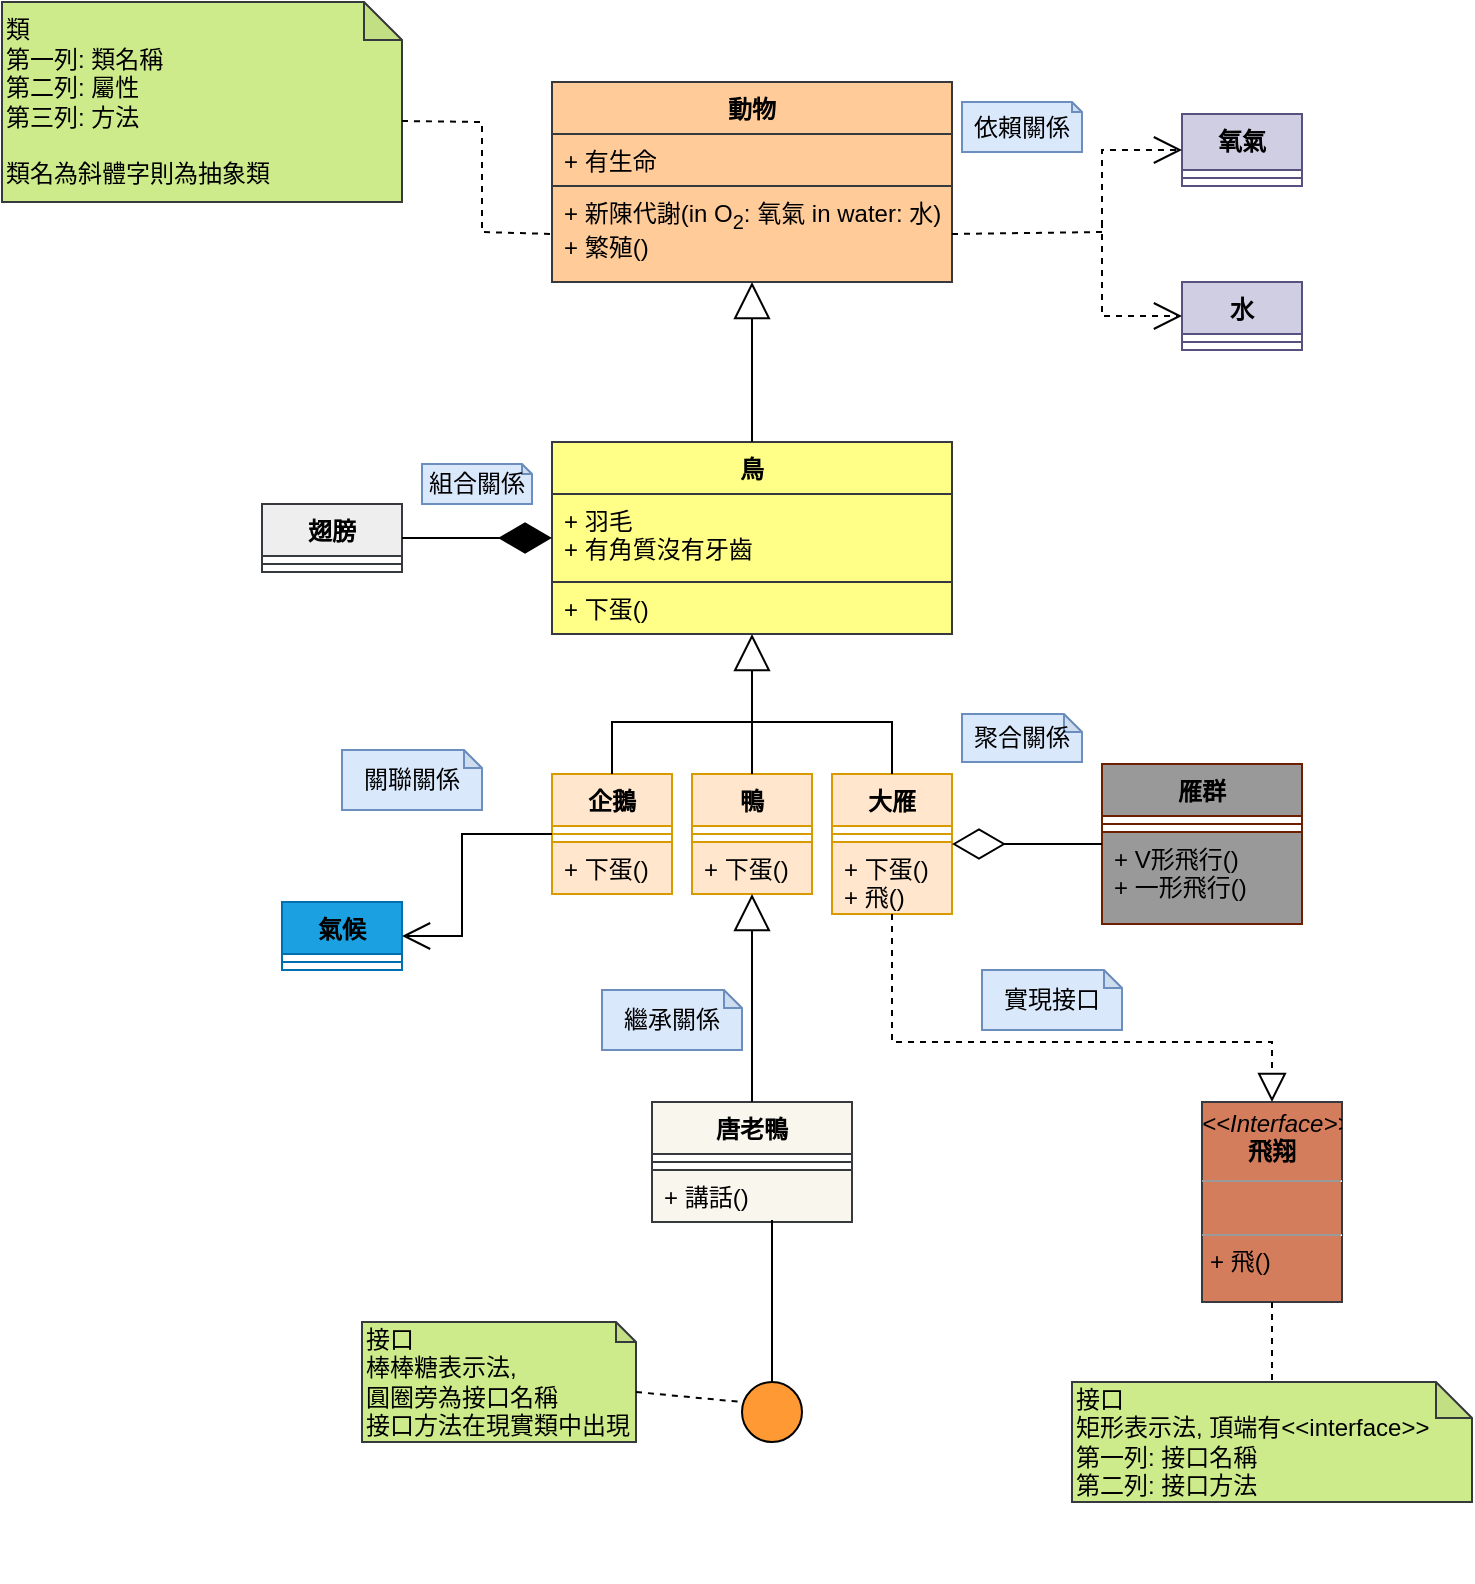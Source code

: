 <mxfile version="22.0.8" type="github">
  <diagram name="第 1 页" id="tRKL3zJDjqEbPzCZBglQ">
    <mxGraphModel dx="2261" dy="1927" grid="1" gridSize="10" guides="1" tooltips="1" connect="1" arrows="1" fold="1" page="1" pageScale="1" pageWidth="827" pageHeight="1169" math="0" shadow="0">
      <root>
        <mxCell id="0" />
        <mxCell id="1" parent="0" />
        <mxCell id="dP7mwo_c5Y8PbHn4qSNO-1" value="類&lt;br&gt;第一列: 類名稱&lt;br&gt;第二列: 屬性&lt;br&gt;第三列: 方法&lt;br&gt;&lt;br&gt;類名為斜體字則為抽象類" style="shape=note;whiteSpace=wrap;html=1;backgroundOutline=1;darkOpacity=0.05;align=left;fillColor=#cdeb8b;strokeColor=#36393d;size=19;" parent="1" vertex="1">
          <mxGeometry x="-20" y="-1000" width="200" height="100" as="geometry" />
        </mxCell>
        <mxCell id="dP7mwo_c5Y8PbHn4qSNO-6" value="動物" style="swimlane;fontStyle=1;align=center;verticalAlign=top;childLayout=stackLayout;horizontal=1;startSize=26;horizontalStack=0;resizeParent=1;resizeParentMax=0;resizeLast=0;collapsible=1;marginBottom=0;whiteSpace=wrap;html=1;fillColor=#ffcc99;strokeColor=#36393d;" parent="1" vertex="1">
          <mxGeometry x="255" y="-960" width="200" height="100" as="geometry" />
        </mxCell>
        <mxCell id="dP7mwo_c5Y8PbHn4qSNO-7" value="+ 有生命" style="text;strokeColor=#36393d;fillColor=#ffcc99;align=left;verticalAlign=top;spacingLeft=4;spacingRight=4;overflow=hidden;rotatable=0;points=[[0,0.5],[1,0.5]];portConstraint=eastwest;whiteSpace=wrap;html=1;" parent="dP7mwo_c5Y8PbHn4qSNO-6" vertex="1">
          <mxGeometry y="26" width="200" height="26" as="geometry" />
        </mxCell>
        <mxCell id="dP7mwo_c5Y8PbHn4qSNO-9" value="+ 新陳代謝(in O&lt;sub&gt;2&lt;/sub&gt;: 氧氣 in water: 水)&lt;br&gt;+ 繁殖()&lt;span style=&quot;border-color: var(--border-color); font-size: 10px;&quot;&gt;&lt;br style=&quot;border-color: var(--border-color);&quot;&gt;&lt;/span&gt;" style="text;strokeColor=#36393d;fillColor=#ffcc99;align=left;verticalAlign=top;spacingLeft=4;spacingRight=4;overflow=hidden;rotatable=0;points=[[0,0.5],[1,0.5]];portConstraint=eastwest;whiteSpace=wrap;html=1;" parent="dP7mwo_c5Y8PbHn4qSNO-6" vertex="1">
          <mxGeometry y="52" width="200" height="48" as="geometry" />
        </mxCell>
        <mxCell id="dP7mwo_c5Y8PbHn4qSNO-16" value="水" style="swimlane;fontStyle=1;align=center;verticalAlign=top;childLayout=stackLayout;horizontal=1;startSize=26;horizontalStack=0;resizeParent=1;resizeParentMax=0;resizeLast=0;collapsible=1;marginBottom=0;whiteSpace=wrap;html=1;fillColor=#d0cee2;strokeColor=#56517e;" parent="1" vertex="1">
          <mxGeometry x="570" y="-860" width="60" height="34" as="geometry" />
        </mxCell>
        <mxCell id="dP7mwo_c5Y8PbHn4qSNO-18" value="" style="line;strokeWidth=1;fillColor=#d0cee2;align=left;verticalAlign=middle;spacingTop=-1;spacingLeft=3;spacingRight=3;rotatable=0;labelPosition=right;points=[];portConstraint=eastwest;strokeColor=#56517e;" parent="dP7mwo_c5Y8PbHn4qSNO-16" vertex="1">
          <mxGeometry y="26" width="60" height="8" as="geometry" />
        </mxCell>
        <mxCell id="dP7mwo_c5Y8PbHn4qSNO-20" value="氧氣" style="swimlane;fontStyle=1;align=center;verticalAlign=top;childLayout=stackLayout;horizontal=1;startSize=28;horizontalStack=0;resizeParent=1;resizeParentMax=0;resizeLast=0;collapsible=1;marginBottom=0;whiteSpace=wrap;html=1;glass=0;rounded=0;shadow=0;swimlaneFillColor=none;fillColor=#d0cee2;strokeColor=#56517e;" parent="1" vertex="1">
          <mxGeometry x="570" y="-944" width="60" height="36" as="geometry" />
        </mxCell>
        <object label=" " placeholders="1" id="dP7mwo_c5Y8PbHn4qSNO-22">
          <mxCell style="line;strokeWidth=1;fillColor=#d0cee2;align=left;verticalAlign=middle;spacingTop=-1;spacingLeft=3;spacingRight=3;rotatable=0;labelPosition=right;points=[];portConstraint=eastwest;strokeColor=#56517e;" parent="dP7mwo_c5Y8PbHn4qSNO-20" vertex="1">
            <mxGeometry y="28" width="60" height="8" as="geometry" />
          </mxCell>
        </object>
        <mxCell id="dP7mwo_c5Y8PbHn4qSNO-25" value="依賴關係" style="shape=note;whiteSpace=wrap;html=1;backgroundOutline=1;darkOpacity=0.05;size=5;fillColor=#dae8fc;strokeColor=#6c8ebf;" parent="1" vertex="1">
          <mxGeometry x="460" y="-950" width="60" height="25" as="geometry" />
        </mxCell>
        <mxCell id="dP7mwo_c5Y8PbHn4qSNO-26" value="鳥" style="swimlane;fontStyle=1;align=center;verticalAlign=top;childLayout=stackLayout;horizontal=1;startSize=26;horizontalStack=0;resizeParent=1;resizeParentMax=0;resizeLast=0;collapsible=1;marginBottom=0;whiteSpace=wrap;html=1;fillColor=#ffff88;strokeColor=#36393d;" parent="1" vertex="1">
          <mxGeometry x="255" y="-780" width="200" height="96" as="geometry" />
        </mxCell>
        <mxCell id="dP7mwo_c5Y8PbHn4qSNO-27" value="+ 羽毛&lt;br&gt;+ 有角質沒有牙齒" style="text;strokeColor=#36393d;fillColor=#ffff88;align=left;verticalAlign=top;spacingLeft=4;spacingRight=4;overflow=hidden;rotatable=0;points=[[0,0.5],[1,0.5]];portConstraint=eastwest;whiteSpace=wrap;html=1;" parent="dP7mwo_c5Y8PbHn4qSNO-26" vertex="1">
          <mxGeometry y="26" width="200" height="44" as="geometry" />
        </mxCell>
        <mxCell id="dP7mwo_c5Y8PbHn4qSNO-28" value="+ 下蛋()" style="text;strokeColor=#36393d;fillColor=#ffff88;align=left;verticalAlign=top;spacingLeft=4;spacingRight=4;overflow=hidden;rotatable=0;points=[[0,0.5],[1,0.5]];portConstraint=eastwest;whiteSpace=wrap;html=1;" parent="dP7mwo_c5Y8PbHn4qSNO-26" vertex="1">
          <mxGeometry y="70" width="200" height="26" as="geometry" />
        </mxCell>
        <mxCell id="dP7mwo_c5Y8PbHn4qSNO-29" value="組合關係" style="shape=note;whiteSpace=wrap;html=1;backgroundOutline=1;darkOpacity=0.05;size=5;fillColor=#dae8fc;strokeColor=#6c8ebf;" parent="1" vertex="1">
          <mxGeometry x="190" y="-769" width="55" height="20" as="geometry" />
        </mxCell>
        <mxCell id="dP7mwo_c5Y8PbHn4qSNO-31" value="翅膀" style="swimlane;fontStyle=1;align=center;verticalAlign=top;childLayout=stackLayout;horizontal=1;startSize=26;horizontalStack=0;resizeParent=1;resizeParentMax=0;resizeLast=0;collapsible=1;marginBottom=0;whiteSpace=wrap;html=1;fillColor=#eeeeee;strokeColor=#36393d;" parent="1" vertex="1">
          <mxGeometry x="110" y="-749" width="70" height="34" as="geometry" />
        </mxCell>
        <mxCell id="dP7mwo_c5Y8PbHn4qSNO-33" value="" style="line;strokeWidth=1;fillColor=#eeeeee;align=left;verticalAlign=middle;spacingTop=-1;spacingLeft=3;spacingRight=3;rotatable=0;labelPosition=right;points=[];portConstraint=eastwest;strokeColor=#36393d;" parent="dP7mwo_c5Y8PbHn4qSNO-31" vertex="1">
          <mxGeometry y="26" width="70" height="8" as="geometry" />
        </mxCell>
        <mxCell id="dP7mwo_c5Y8PbHn4qSNO-52" value="關聯關係" style="shape=note;whiteSpace=wrap;html=1;backgroundOutline=1;darkOpacity=0.05;size=9;fillColor=#dae8fc;strokeColor=#6c8ebf;" parent="1" vertex="1">
          <mxGeometry x="150" y="-626" width="70" height="30" as="geometry" />
        </mxCell>
        <mxCell id="dP7mwo_c5Y8PbHn4qSNO-53" value="氣候" style="swimlane;fontStyle=1;align=center;verticalAlign=top;childLayout=stackLayout;horizontal=1;startSize=26;horizontalStack=0;resizeParent=1;resizeParentMax=0;resizeLast=0;collapsible=1;marginBottom=0;whiteSpace=wrap;html=1;fillColor=#1ba1e2;strokeColor=#006EAF;fontColor=#000000;" parent="1" vertex="1">
          <mxGeometry x="120" y="-550" width="60" height="34" as="geometry" />
        </mxCell>
        <mxCell id="dP7mwo_c5Y8PbHn4qSNO-55" value="" style="line;strokeWidth=1;fillColor=#1ba1e2;align=left;verticalAlign=middle;spacingTop=-1;spacingLeft=3;spacingRight=3;rotatable=0;labelPosition=right;points=[];portConstraint=eastwest;strokeColor=#006EAF;fontColor=#ffffff;" parent="dP7mwo_c5Y8PbHn4qSNO-53" vertex="1">
          <mxGeometry y="26" width="60" height="8" as="geometry" />
        </mxCell>
        <mxCell id="dP7mwo_c5Y8PbHn4qSNO-62" value="企鵝" style="swimlane;fontStyle=1;align=center;verticalAlign=top;childLayout=stackLayout;horizontal=1;startSize=26;horizontalStack=0;resizeParent=1;resizeParentMax=0;resizeLast=0;collapsible=1;marginBottom=0;whiteSpace=wrap;html=1;fillColor=#ffe6cc;strokeColor=#d79b00;" parent="1" vertex="1">
          <mxGeometry x="255" y="-614" width="60" height="60" as="geometry" />
        </mxCell>
        <mxCell id="dP7mwo_c5Y8PbHn4qSNO-64" value="" style="line;strokeWidth=1;fillColor=#ffe6cc;align=left;verticalAlign=middle;spacingTop=-1;spacingLeft=3;spacingRight=3;rotatable=0;labelPosition=right;points=[];portConstraint=eastwest;strokeColor=#d79b00;" parent="dP7mwo_c5Y8PbHn4qSNO-62" vertex="1">
          <mxGeometry y="26" width="60" height="8" as="geometry" />
        </mxCell>
        <mxCell id="dP7mwo_c5Y8PbHn4qSNO-65" value="+ 下蛋()" style="text;strokeColor=#d79b00;fillColor=#ffe6cc;align=left;verticalAlign=top;spacingLeft=4;spacingRight=4;overflow=hidden;rotatable=0;points=[[0,0.5],[1,0.5]];portConstraint=eastwest;whiteSpace=wrap;html=1;" parent="dP7mwo_c5Y8PbHn4qSNO-62" vertex="1">
          <mxGeometry y="34" width="60" height="26" as="geometry" />
        </mxCell>
        <mxCell id="dP7mwo_c5Y8PbHn4qSNO-72" value="鴨" style="swimlane;fontStyle=1;align=center;verticalAlign=top;childLayout=stackLayout;horizontal=1;startSize=26;horizontalStack=0;resizeParent=1;resizeParentMax=0;resizeLast=0;collapsible=1;marginBottom=0;whiteSpace=wrap;html=1;fillColor=#ffe6cc;strokeColor=#d79b00;" parent="1" vertex="1">
          <mxGeometry x="325" y="-614" width="60" height="60" as="geometry" />
        </mxCell>
        <mxCell id="dP7mwo_c5Y8PbHn4qSNO-73" value="" style="line;strokeWidth=1;fillColor=#ffe6cc;align=left;verticalAlign=middle;spacingTop=-1;spacingLeft=3;spacingRight=3;rotatable=0;labelPosition=right;points=[];portConstraint=eastwest;strokeColor=#d79b00;" parent="dP7mwo_c5Y8PbHn4qSNO-72" vertex="1">
          <mxGeometry y="26" width="60" height="8" as="geometry" />
        </mxCell>
        <mxCell id="dP7mwo_c5Y8PbHn4qSNO-74" value="+ 下蛋()" style="text;strokeColor=#d79b00;fillColor=#ffe6cc;align=left;verticalAlign=top;spacingLeft=4;spacingRight=4;overflow=hidden;rotatable=0;points=[[0,0.5],[1,0.5]];portConstraint=eastwest;whiteSpace=wrap;html=1;" parent="dP7mwo_c5Y8PbHn4qSNO-72" vertex="1">
          <mxGeometry y="34" width="60" height="26" as="geometry" />
        </mxCell>
        <mxCell id="dP7mwo_c5Y8PbHn4qSNO-75" value="大雁" style="swimlane;fontStyle=1;align=center;verticalAlign=top;childLayout=stackLayout;horizontal=1;startSize=26;horizontalStack=0;resizeParent=1;resizeParentMax=0;resizeLast=0;collapsible=1;marginBottom=0;whiteSpace=wrap;html=1;fillColor=#ffe6cc;strokeColor=#d79b00;" parent="1" vertex="1">
          <mxGeometry x="395" y="-614" width="60" height="70" as="geometry" />
        </mxCell>
        <mxCell id="dP7mwo_c5Y8PbHn4qSNO-76" value="" style="line;strokeWidth=1;fillColor=#ffe6cc;align=left;verticalAlign=middle;spacingTop=-1;spacingLeft=3;spacingRight=3;rotatable=0;labelPosition=right;points=[];portConstraint=eastwest;strokeColor=#d79b00;" parent="dP7mwo_c5Y8PbHn4qSNO-75" vertex="1">
          <mxGeometry y="26" width="60" height="8" as="geometry" />
        </mxCell>
        <mxCell id="dP7mwo_c5Y8PbHn4qSNO-77" value="+ 下蛋()&lt;br&gt;+ 飛()" style="text;strokeColor=#d79b00;fillColor=#ffe6cc;align=left;verticalAlign=top;spacingLeft=4;spacingRight=4;overflow=hidden;rotatable=0;points=[[0,0.5],[1,0.5]];portConstraint=eastwest;whiteSpace=wrap;html=1;" parent="dP7mwo_c5Y8PbHn4qSNO-75" vertex="1">
          <mxGeometry y="34" width="60" height="36" as="geometry" />
        </mxCell>
        <mxCell id="bzGtG0nwkFqxvTI92fdI-1" value="繼承關係" style="shape=note;whiteSpace=wrap;html=1;backgroundOutline=1;darkOpacity=0.05;size=9;fillColor=#dae8fc;strokeColor=#6c8ebf;" parent="1" vertex="1">
          <mxGeometry x="280" y="-506" width="70" height="30" as="geometry" />
        </mxCell>
        <mxCell id="bzGtG0nwkFqxvTI92fdI-2" value="聚合關係" style="shape=note;whiteSpace=wrap;html=1;backgroundOutline=1;darkOpacity=0.05;size=9;fillColor=#dae8fc;strokeColor=#6c8ebf;" parent="1" vertex="1">
          <mxGeometry x="460" y="-644" width="60" height="24" as="geometry" />
        </mxCell>
        <mxCell id="bzGtG0nwkFqxvTI92fdI-3" value="雁群" style="swimlane;fontStyle=1;align=center;verticalAlign=top;childLayout=stackLayout;horizontal=1;startSize=26;horizontalStack=0;resizeParent=1;resizeParentMax=0;resizeLast=0;collapsible=1;marginBottom=0;whiteSpace=wrap;html=1;fillColor=#999999;fontColor=#000000;strokeColor=#6D1F00;" parent="1" vertex="1">
          <mxGeometry x="530" y="-619" width="100" height="80" as="geometry" />
        </mxCell>
        <mxCell id="bzGtG0nwkFqxvTI92fdI-5" value="" style="line;strokeWidth=1;fillColor=#999999;align=left;verticalAlign=middle;spacingTop=-1;spacingLeft=3;spacingRight=3;rotatable=0;labelPosition=right;points=[];portConstraint=eastwest;strokeColor=#6D1F00;fontColor=#000000;" parent="bzGtG0nwkFqxvTI92fdI-3" vertex="1">
          <mxGeometry y="26" width="100" height="8" as="geometry" />
        </mxCell>
        <mxCell id="bzGtG0nwkFqxvTI92fdI-6" value="+ V形飛行()&lt;br&gt;+ 一形飛行()" style="text;strokeColor=#6D1F00;fillColor=#999999;align=left;verticalAlign=top;spacingLeft=4;spacingRight=4;overflow=hidden;rotatable=0;points=[[0,0.5],[1,0.5]];portConstraint=eastwest;whiteSpace=wrap;html=1;fontColor=#000000;" parent="bzGtG0nwkFqxvTI92fdI-3" vertex="1">
          <mxGeometry y="34" width="100" height="46" as="geometry" />
        </mxCell>
        <mxCell id="bzGtG0nwkFqxvTI92fdI-7" value="唐老鴨" style="swimlane;fontStyle=1;align=center;verticalAlign=top;childLayout=stackLayout;horizontal=1;startSize=26;horizontalStack=0;resizeParent=1;resizeParentMax=0;resizeLast=0;collapsible=1;marginBottom=0;whiteSpace=wrap;html=1;fillColor=#f9f7ed;strokeColor=#36393d;" parent="1" vertex="1">
          <mxGeometry x="305" y="-450" width="100" height="60" as="geometry" />
        </mxCell>
        <mxCell id="bzGtG0nwkFqxvTI92fdI-9" value="" style="line;strokeWidth=1;fillColor=#f9f7ed;align=left;verticalAlign=middle;spacingTop=-1;spacingLeft=3;spacingRight=3;rotatable=0;labelPosition=right;points=[];portConstraint=eastwest;strokeColor=#36393d;" parent="bzGtG0nwkFqxvTI92fdI-7" vertex="1">
          <mxGeometry y="26" width="100" height="8" as="geometry" />
        </mxCell>
        <mxCell id="bzGtG0nwkFqxvTI92fdI-10" value="+ 講話()" style="text;strokeColor=#36393d;fillColor=#f9f7ed;align=left;verticalAlign=top;spacingLeft=4;spacingRight=4;overflow=hidden;rotatable=0;points=[[0,0.5],[1,0.5]];portConstraint=eastwest;whiteSpace=wrap;html=1;" parent="bzGtG0nwkFqxvTI92fdI-7" vertex="1">
          <mxGeometry y="34" width="100" height="26" as="geometry" />
        </mxCell>
        <mxCell id="bzGtG0nwkFqxvTI92fdI-11" value="實現接口" style="shape=note;whiteSpace=wrap;html=1;backgroundOutline=1;darkOpacity=0.05;size=9;fillColor=#dae8fc;strokeColor=#6c8ebf;" parent="1" vertex="1">
          <mxGeometry x="470" y="-516" width="70" height="30" as="geometry" />
        </mxCell>
        <mxCell id="bzGtG0nwkFqxvTI92fdI-15" value="&lt;p style=&quot;margin:0px;margin-top:4px;text-align:center;&quot;&gt;&lt;i&gt;&amp;lt;&amp;lt;Interface&amp;gt;&amp;gt;&lt;/i&gt;&lt;br&gt;&lt;b&gt;飛翔&lt;/b&gt;&lt;/p&gt;&lt;hr size=&quot;1&quot;&gt;&lt;p style=&quot;margin:0px;margin-left:4px;&quot;&gt;&lt;br&gt;&lt;/p&gt;&lt;hr size=&quot;1&quot;&gt;&lt;p style=&quot;margin:0px;margin-left:4px;&quot;&gt;+ 飛()&lt;/p&gt;" style="verticalAlign=top;align=left;overflow=fill;fontSize=12;fontFamily=Helvetica;html=1;whiteSpace=wrap;fillColor=#D47D5D;strokeColor=#36393d;" parent="1" vertex="1">
          <mxGeometry x="580" y="-450" width="70" height="100" as="geometry" />
        </mxCell>
        <mxCell id="bzGtG0nwkFqxvTI92fdI-16" value="接口&lt;br&gt;矩形表示法, 頂端有&amp;lt;&amp;lt;interface&amp;gt;&amp;gt;&lt;br&gt;第一列: 接口名稱&lt;br&gt;第二列: 接口方法" style="shape=note;whiteSpace=wrap;html=1;backgroundOutline=1;darkOpacity=0.05;align=left;size=18;fillColor=#cdeb8b;strokeColor=#36393d;" parent="1" vertex="1">
          <mxGeometry x="515" y="-310" width="200" height="60" as="geometry" />
        </mxCell>
        <mxCell id="bzGtG0nwkFqxvTI92fdI-17" value="接口&lt;br&gt;棒棒糖表示法,&lt;br&gt;圓圈旁為接口名稱&lt;br&gt;接口方法在現實類中出現" style="shape=note;whiteSpace=wrap;html=1;backgroundOutline=1;darkOpacity=0.05;align=left;size=10;fillColor=#cdeb8b;strokeColor=#36393d;" parent="1" vertex="1">
          <mxGeometry x="160" y="-340" width="137" height="60" as="geometry" />
        </mxCell>
        <mxCell id="bzGtG0nwkFqxvTI92fdI-20" value="" style="ellipse;whiteSpace=wrap;html=1;align=center;aspect=fixed;fillColor=none;strokeColor=none;resizable=0;perimeter=centerPerimeter;rotatable=0;allowArrows=0;points=[];outlineConnect=1;" parent="1" vertex="1">
          <mxGeometry x="325" y="-220" width="10" height="10" as="geometry" />
        </mxCell>
        <mxCell id="bzGtG0nwkFqxvTI92fdI-26" value="" style="endArrow=none;dashed=1;html=1;rounded=0;fontFamily=Helvetica;fontSize=12;fontColor=default;exitX=0;exitY=0;exitDx=137;exitDy=35;exitPerimeter=0;" parent="1" source="bzGtG0nwkFqxvTI92fdI-17" edge="1">
          <mxGeometry width="50" height="50" relative="1" as="geometry">
            <mxPoint x="420" y="-290" as="sourcePoint" />
            <mxPoint x="350" y="-300" as="targetPoint" />
          </mxGeometry>
        </mxCell>
        <mxCell id="bzGtG0nwkFqxvTI92fdI-28" value="" style="endArrow=none;dashed=1;html=1;rounded=0;fontFamily=Helvetica;fontSize=12;fontColor=default;exitX=0.5;exitY=1;exitDx=0;exitDy=0;entryX=0.5;entryY=0;entryDx=0;entryDy=0;entryPerimeter=0;" parent="1" source="bzGtG0nwkFqxvTI92fdI-15" target="bzGtG0nwkFqxvTI92fdI-16" edge="1">
          <mxGeometry width="50" height="50" relative="1" as="geometry">
            <mxPoint x="430" y="-390" as="sourcePoint" />
            <mxPoint x="480" y="-440" as="targetPoint" />
          </mxGeometry>
        </mxCell>
        <mxCell id="bzGtG0nwkFqxvTI92fdI-30" value="" style="endArrow=block;endSize=16;endFill=0;html=1;rounded=0;fontFamily=Helvetica;fontSize=12;fontColor=default;entryX=0.5;entryY=1;entryDx=0;entryDy=0;exitX=0.5;exitY=0;exitDx=0;exitDy=0;" parent="1" source="bzGtG0nwkFqxvTI92fdI-7" target="dP7mwo_c5Y8PbHn4qSNO-72" edge="1">
          <mxGeometry width="160" relative="1" as="geometry">
            <mxPoint x="340" y="-210" as="sourcePoint" />
            <mxPoint x="500" y="-210" as="targetPoint" />
          </mxGeometry>
        </mxCell>
        <mxCell id="bzGtG0nwkFqxvTI92fdI-31" value="" style="endArrow=block;endSize=16;endFill=0;html=1;rounded=0;fontFamily=Helvetica;fontSize=12;fontColor=default;entryX=0.5;entryY=1;entryDx=0;entryDy=0;exitX=0.5;exitY=0;exitDx=0;exitDy=0;" parent="1" source="dP7mwo_c5Y8PbHn4qSNO-72" target="dP7mwo_c5Y8PbHn4qSNO-26" edge="1">
          <mxGeometry width="160" relative="1" as="geometry">
            <mxPoint x="470" y="-372" as="sourcePoint" />
            <mxPoint x="472" y="-476" as="targetPoint" />
            <Array as="points" />
          </mxGeometry>
        </mxCell>
        <mxCell id="bzGtG0nwkFqxvTI92fdI-32" value="" style="endArrow=none;html=1;rounded=0;fontFamily=Helvetica;fontSize=12;fontColor=default;exitX=0.5;exitY=0;exitDx=0;exitDy=0;" parent="1" source="dP7mwo_c5Y8PbHn4qSNO-62" edge="1">
          <mxGeometry width="50" height="50" relative="1" as="geometry">
            <mxPoint x="430" y="-530" as="sourcePoint" />
            <mxPoint x="360" y="-640" as="targetPoint" />
            <Array as="points">
              <mxPoint x="285" y="-640" />
            </Array>
          </mxGeometry>
        </mxCell>
        <mxCell id="bzGtG0nwkFqxvTI92fdI-34" value="" style="endArrow=none;html=1;rounded=0;fontFamily=Helvetica;fontSize=12;fontColor=default;exitX=0.5;exitY=0;exitDx=0;exitDy=0;" parent="1" source="dP7mwo_c5Y8PbHn4qSNO-75" edge="1">
          <mxGeometry width="50" height="50" relative="1" as="geometry">
            <mxPoint x="414" y="-620" as="sourcePoint" />
            <mxPoint x="360" y="-640" as="targetPoint" />
            <Array as="points">
              <mxPoint x="425" y="-640" />
            </Array>
          </mxGeometry>
        </mxCell>
        <mxCell id="bzGtG0nwkFqxvTI92fdI-35" value="" style="endArrow=open;endFill=1;endSize=12;html=1;rounded=0;fontFamily=Helvetica;fontSize=12;fontColor=default;exitX=0;exitY=0.5;exitDx=0;exitDy=0;entryX=1;entryY=0.5;entryDx=0;entryDy=0;" parent="1" source="dP7mwo_c5Y8PbHn4qSNO-62" target="dP7mwo_c5Y8PbHn4qSNO-53" edge="1">
          <mxGeometry width="160" relative="1" as="geometry">
            <mxPoint x="240" y="-670" as="sourcePoint" />
            <mxPoint x="400" y="-670" as="targetPoint" />
            <Array as="points">
              <mxPoint x="210" y="-584" />
              <mxPoint x="210" y="-533" />
            </Array>
          </mxGeometry>
        </mxCell>
        <mxCell id="bzGtG0nwkFqxvTI92fdI-36" value="" style="endArrow=diamondThin;endFill=0;endSize=24;html=1;rounded=0;fontFamily=Helvetica;fontSize=12;fontColor=default;exitX=0;exitY=0.5;exitDx=0;exitDy=0;entryX=1;entryY=0.5;entryDx=0;entryDy=0;" parent="1" source="bzGtG0nwkFqxvTI92fdI-3" target="dP7mwo_c5Y8PbHn4qSNO-75" edge="1">
          <mxGeometry width="160" relative="1" as="geometry">
            <mxPoint x="380" y="-600" as="sourcePoint" />
            <mxPoint x="540" y="-600" as="targetPoint" />
          </mxGeometry>
        </mxCell>
        <mxCell id="bzGtG0nwkFqxvTI92fdI-37" value="" style="endArrow=block;dashed=1;endFill=0;endSize=12;html=1;rounded=0;fontFamily=Helvetica;fontSize=12;fontColor=default;exitX=0.5;exitY=1;exitDx=0;exitDy=0;entryX=0.5;entryY=0;entryDx=0;entryDy=0;" parent="1" source="dP7mwo_c5Y8PbHn4qSNO-75" target="bzGtG0nwkFqxvTI92fdI-15" edge="1">
          <mxGeometry width="160" relative="1" as="geometry">
            <mxPoint x="380" y="-460" as="sourcePoint" />
            <mxPoint x="540" y="-460" as="targetPoint" />
            <Array as="points">
              <mxPoint x="425" y="-480" />
              <mxPoint x="615" y="-480" />
            </Array>
          </mxGeometry>
        </mxCell>
        <mxCell id="bzGtG0nwkFqxvTI92fdI-38" value="" style="endArrow=block;endSize=16;endFill=0;html=1;rounded=0;fontFamily=Helvetica;fontSize=12;fontColor=default;exitX=0.5;exitY=0;exitDx=0;exitDy=0;entryX=0.5;entryY=1;entryDx=0;entryDy=0;entryPerimeter=0;" parent="1" source="dP7mwo_c5Y8PbHn4qSNO-26" target="dP7mwo_c5Y8PbHn4qSNO-9" edge="1">
          <mxGeometry width="160" relative="1" as="geometry">
            <mxPoint x="354.66" y="-736" as="sourcePoint" />
            <mxPoint x="420" y="-850" as="targetPoint" />
          </mxGeometry>
        </mxCell>
        <mxCell id="bzGtG0nwkFqxvTI92fdI-39" value="" style="endArrow=diamondThin;endFill=1;endSize=24;html=1;rounded=0;fontFamily=Helvetica;fontSize=12;fontColor=default;exitX=1;exitY=0.5;exitDx=0;exitDy=0;entryX=0;entryY=0.5;entryDx=0;entryDy=0;" parent="1" source="dP7mwo_c5Y8PbHn4qSNO-31" target="dP7mwo_c5Y8PbHn4qSNO-27" edge="1">
          <mxGeometry width="160" relative="1" as="geometry">
            <mxPoint x="240" y="-740" as="sourcePoint" />
            <mxPoint x="400" y="-740" as="targetPoint" />
          </mxGeometry>
        </mxCell>
        <mxCell id="bzGtG0nwkFqxvTI92fdI-41" value="" style="endArrow=none;dashed=1;html=1;rounded=0;fontFamily=Helvetica;fontSize=12;fontColor=default;exitX=0;exitY=0;exitDx=200;exitDy=59.5;exitPerimeter=0;entryX=0;entryY=0.5;entryDx=0;entryDy=0;" parent="1" source="dP7mwo_c5Y8PbHn4qSNO-1" target="dP7mwo_c5Y8PbHn4qSNO-9" edge="1">
          <mxGeometry width="50" height="50" relative="1" as="geometry">
            <mxPoint x="300" y="-850" as="sourcePoint" />
            <mxPoint x="350" y="-900" as="targetPoint" />
            <Array as="points">
              <mxPoint x="220" y="-940" />
              <mxPoint x="220" y="-885" />
            </Array>
          </mxGeometry>
        </mxCell>
        <mxCell id="bzGtG0nwkFqxvTI92fdI-42" value="" style="endArrow=open;endSize=12;dashed=1;html=1;rounded=0;fontFamily=Helvetica;fontSize=12;fontColor=default;exitX=1;exitY=0.5;exitDx=0;exitDy=0;entryX=0;entryY=0.5;entryDx=0;entryDy=0;" parent="1" source="dP7mwo_c5Y8PbHn4qSNO-9" target="dP7mwo_c5Y8PbHn4qSNO-20" edge="1">
          <mxGeometry width="160" relative="1" as="geometry">
            <mxPoint x="460" y="-896" as="sourcePoint" />
            <mxPoint x="620" y="-896" as="targetPoint" />
            <Array as="points">
              <mxPoint x="530" y="-885" />
              <mxPoint x="530" y="-926" />
            </Array>
          </mxGeometry>
        </mxCell>
        <mxCell id="bzGtG0nwkFqxvTI92fdI-44" value="" style="endArrow=open;endSize=12;dashed=1;html=1;rounded=0;fontFamily=Helvetica;fontSize=12;fontColor=default;entryX=0;entryY=0.5;entryDx=0;entryDy=0;" parent="1" target="dP7mwo_c5Y8PbHn4qSNO-16" edge="1">
          <mxGeometry width="160" relative="1" as="geometry">
            <mxPoint x="530" y="-890" as="sourcePoint" />
            <mxPoint x="580" y="-800" as="targetPoint" />
            <Array as="points">
              <mxPoint x="530" y="-843" />
            </Array>
          </mxGeometry>
        </mxCell>
        <mxCell id="V1Ax1UjLrjM77mNoJkFB-4" value="" style="ellipse;fillColor=#FF9933;" parent="1" vertex="1">
          <mxGeometry x="350" y="-310" width="30" height="30" as="geometry" />
        </mxCell>
        <mxCell id="V1Ax1UjLrjM77mNoJkFB-6" value="" style="endArrow=none;startArrow=none;endFill=0;startFill=0;endSize=8;html=1;verticalAlign=bottom;labelBackgroundColor=none;strokeWidth=1;rounded=0;entryX=0.5;entryY=0;entryDx=0;entryDy=0;exitX=0.6;exitY=0.962;exitDx=0;exitDy=0;exitPerimeter=0;" parent="1" source="bzGtG0nwkFqxvTI92fdI-10" target="V1Ax1UjLrjM77mNoJkFB-4" edge="1">
          <mxGeometry width="160" relative="1" as="geometry">
            <mxPoint x="330" y="-370" as="sourcePoint" />
            <mxPoint x="455" y="-360" as="targetPoint" />
          </mxGeometry>
        </mxCell>
      </root>
    </mxGraphModel>
  </diagram>
</mxfile>
